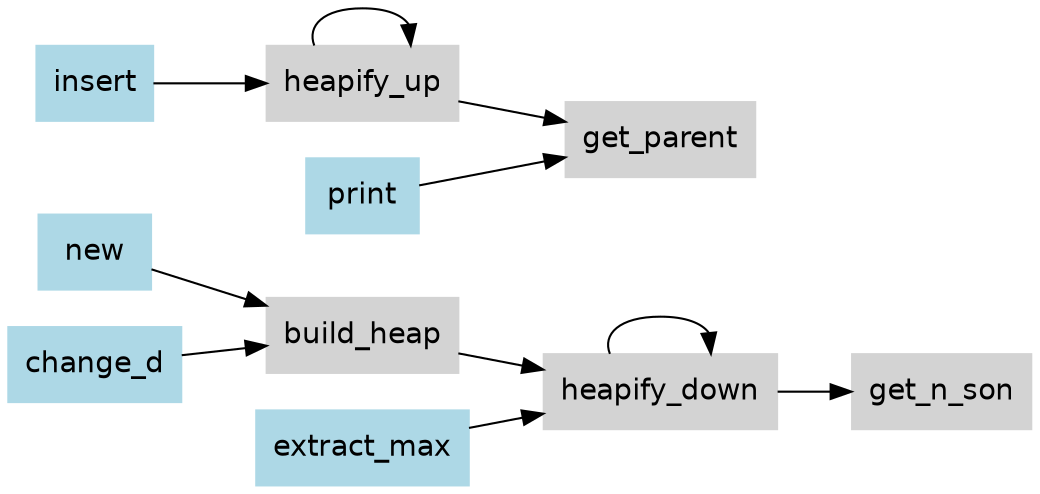 digraph HeapFunctionCalls {
    rankdir=LR;
    node [shape=box, style=filled, fontname=Helvetica];

    // Public methods (light blue)
    new [color=lightblue];
    insert [color=lightblue];
    extract_max [color=lightblue];
    change_d [color=lightblue];
    print [color=lightblue];

    // Private methods (light gray)
    build_heap [color=lightgray];
    heapify_down [color=lightgray];
    heapify_up [color=lightgray];
    get_parent [color=lightgray];
    get_n_son [color=lightgray];

    // Function calls
    new -> build_heap;
    insert -> heapify_up;
    extract_max -> heapify_down;
    change_d -> build_heap;
    print -> get_parent;

    build_heap -> heapify_down;
    heapify_down -> get_n_son;
    heapify_down -> heapify_down;
    heapify_up -> get_parent;
    heapify_up -> heapify_up;
}
